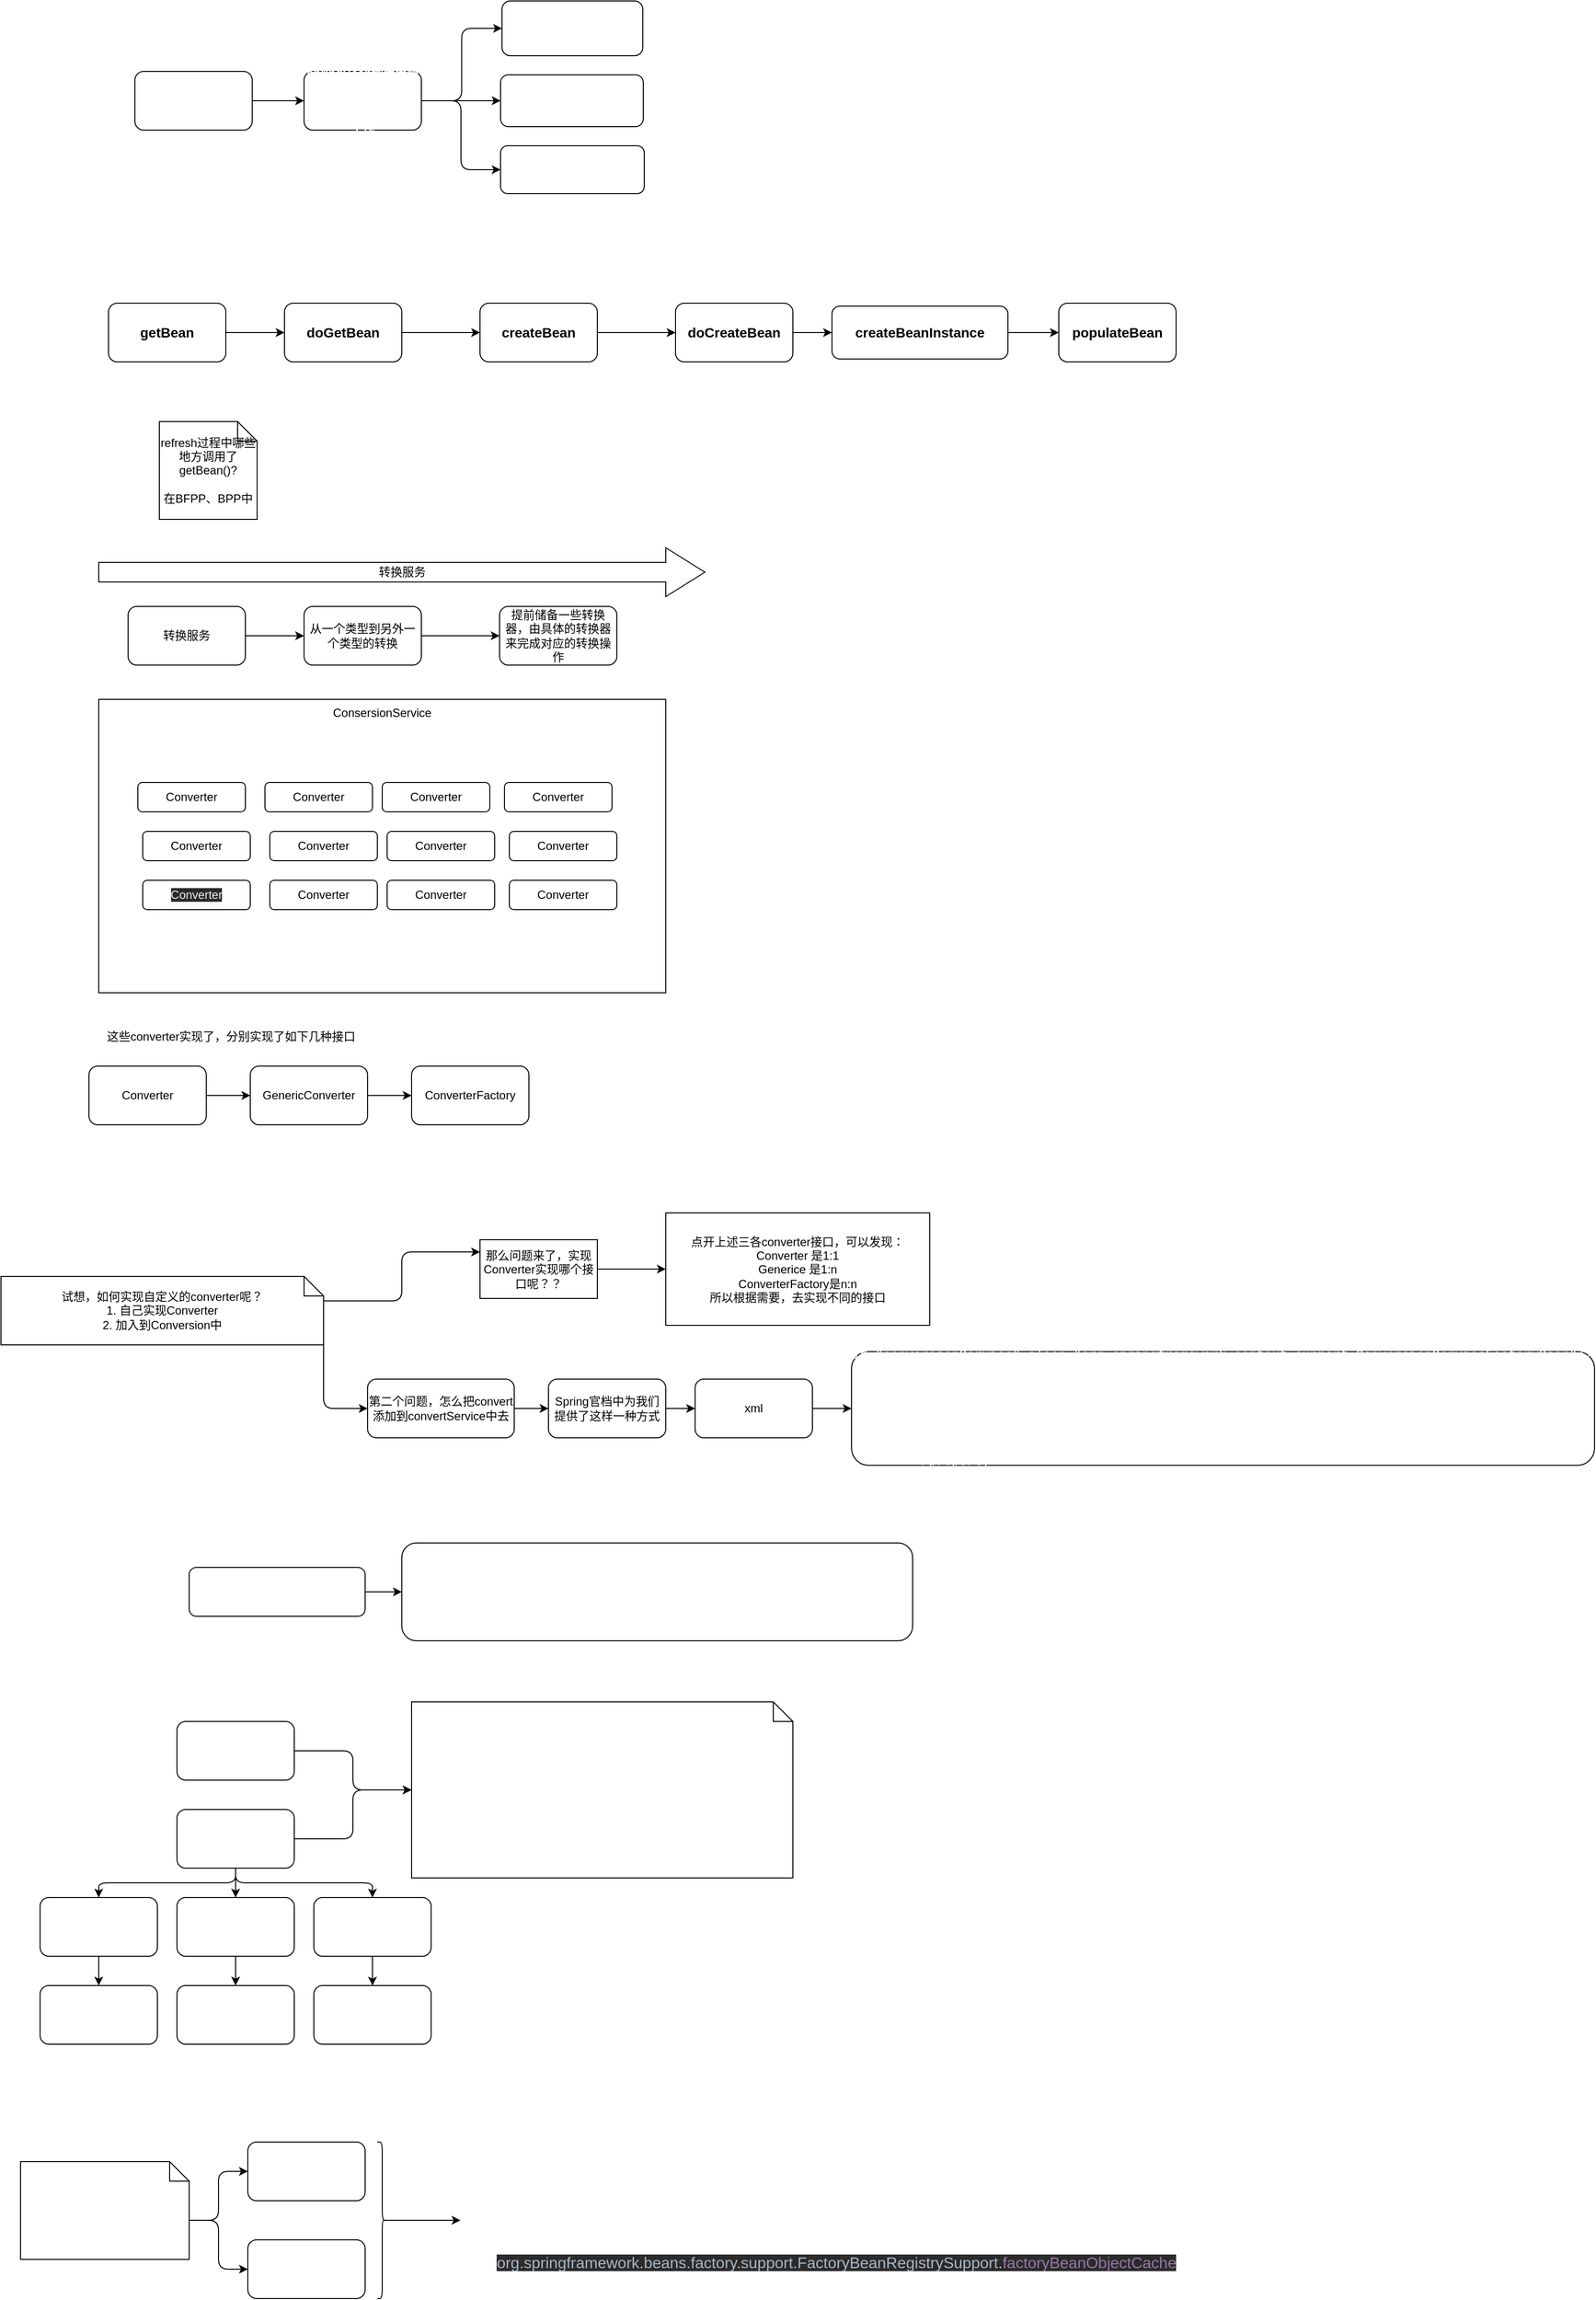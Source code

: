 <mxfile>
    <diagram id="s_7LiNZkpSeue0DUZIdz" name="Page-1">
        <mxGraphModel dx="1374" dy="790" grid="0" gridSize="10" guides="1" tooltips="1" connect="1" arrows="1" fold="1" page="1" pageScale="1" pageWidth="10000000" pageHeight="10000000" math="0" shadow="0">
            <root>
                <mxCell id="0"/>
                <mxCell id="1" parent="0"/>
                <mxCell id="8" style="edgeStyle=none;html=1;exitX=1;exitY=0.5;exitDx=0;exitDy=0;" parent="1" source="2" target="3" edge="1">
                    <mxGeometry relative="1" as="geometry"/>
                </mxCell>
                <mxCell id="2" value="getBean" style="rounded=1;whiteSpace=wrap;html=1;fontStyle=1;fontSize=14;" parent="1" vertex="1">
                    <mxGeometry x="170" y="2210" width="120" height="60" as="geometry"/>
                </mxCell>
                <mxCell id="5" value="" style="edgeStyle=none;html=1;" parent="1" source="3" target="4" edge="1">
                    <mxGeometry relative="1" as="geometry"/>
                </mxCell>
                <mxCell id="3" value="doGetBean" style="rounded=1;whiteSpace=wrap;html=1;fontStyle=1;fontSize=14;" parent="1" vertex="1">
                    <mxGeometry x="350" y="2210" width="120" height="60" as="geometry"/>
                </mxCell>
                <mxCell id="7" value="" style="edgeStyle=none;html=1;" parent="1" source="4" target="6" edge="1">
                    <mxGeometry relative="1" as="geometry"/>
                </mxCell>
                <mxCell id="4" value="createBean" style="rounded=1;whiteSpace=wrap;html=1;fontStyle=1;fontSize=14;" parent="1" vertex="1">
                    <mxGeometry x="550" y="2210" width="120" height="60" as="geometry"/>
                </mxCell>
                <mxCell id="103" value="" style="edgeStyle=none;html=1;" edge="1" parent="1" source="6" target="102">
                    <mxGeometry relative="1" as="geometry"/>
                </mxCell>
                <mxCell id="6" value="doCreateBean" style="rounded=1;whiteSpace=wrap;html=1;fontStyle=1;fontSize=14;" parent="1" vertex="1">
                    <mxGeometry x="750" y="2210" width="120" height="60" as="geometry"/>
                </mxCell>
                <mxCell id="11" value="refresh过程中哪些地方调用了getBean()?&lt;br&gt;&lt;br&gt;在BFPP、BPP中" style="shape=note;size=20;whiteSpace=wrap;html=1;" parent="1" vertex="1">
                    <mxGeometry x="222" y="2331" width="100" height="100" as="geometry"/>
                </mxCell>
                <mxCell id="12" value="转换服务" style="html=1;shadow=0;dashed=0;align=center;verticalAlign=middle;shape=mxgraph.arrows2.arrow;dy=0.6;dx=40;notch=0;" parent="1" vertex="1">
                    <mxGeometry x="160" y="2460" width="620" height="50" as="geometry"/>
                </mxCell>
                <mxCell id="16" style="edgeStyle=none;html=1;exitX=1;exitY=0.5;exitDx=0;exitDy=0;" parent="1" source="13" target="14" edge="1">
                    <mxGeometry relative="1" as="geometry"/>
                </mxCell>
                <mxCell id="13" value="转换服务" style="rounded=1;whiteSpace=wrap;html=1;" parent="1" vertex="1">
                    <mxGeometry x="190" y="2520" width="120" height="60" as="geometry"/>
                </mxCell>
                <mxCell id="17" value="" style="edgeStyle=none;html=1;" parent="1" source="14" target="15" edge="1">
                    <mxGeometry relative="1" as="geometry"/>
                </mxCell>
                <mxCell id="14" value="从一个类型到另外一个类型的转换" style="rounded=1;whiteSpace=wrap;html=1;" parent="1" vertex="1">
                    <mxGeometry x="370" y="2520" width="120" height="60" as="geometry"/>
                </mxCell>
                <mxCell id="15" value="提前储备一些转换器，由具体的转换器来完成对应的转换操作" style="rounded=1;whiteSpace=wrap;html=1;" parent="1" vertex="1">
                    <mxGeometry x="570" y="2520" width="120" height="60" as="geometry"/>
                </mxCell>
                <mxCell id="19" value="ConsersionService" style="rounded=0;whiteSpace=wrap;html=1;verticalAlign=top;" parent="1" vertex="1">
                    <mxGeometry x="160" y="2615" width="580" height="300" as="geometry"/>
                </mxCell>
                <mxCell id="20" value="Converter" style="rounded=1;whiteSpace=wrap;html=1;" parent="1" vertex="1">
                    <mxGeometry x="200" y="2700" width="110" height="30" as="geometry"/>
                </mxCell>
                <mxCell id="24" value="&lt;span&gt;Converter&lt;/span&gt;" style="rounded=1;whiteSpace=wrap;html=1;" parent="1" vertex="1">
                    <mxGeometry x="330" y="2700" width="110" height="30" as="geometry"/>
                </mxCell>
                <mxCell id="25" value="&lt;span&gt;Converter&lt;/span&gt;" style="rounded=1;whiteSpace=wrap;html=1;" parent="1" vertex="1">
                    <mxGeometry x="450" y="2700" width="110" height="30" as="geometry"/>
                </mxCell>
                <mxCell id="26" value="&lt;span&gt;Converter&lt;/span&gt;" style="rounded=1;whiteSpace=wrap;html=1;" parent="1" vertex="1">
                    <mxGeometry x="575" y="2700" width="110" height="30" as="geometry"/>
                </mxCell>
                <mxCell id="27" value="&lt;span&gt;Converter&lt;/span&gt;" style="rounded=1;whiteSpace=wrap;html=1;" parent="1" vertex="1">
                    <mxGeometry x="205" y="2750" width="110" height="30" as="geometry"/>
                </mxCell>
                <mxCell id="28" value="&lt;span&gt;Converter&lt;/span&gt;" style="rounded=1;whiteSpace=wrap;html=1;" parent="1" vertex="1">
                    <mxGeometry x="335" y="2750" width="110" height="30" as="geometry"/>
                </mxCell>
                <mxCell id="29" value="&lt;span&gt;Converter&lt;/span&gt;" style="rounded=1;whiteSpace=wrap;html=1;" parent="1" vertex="1">
                    <mxGeometry x="455" y="2750" width="110" height="30" as="geometry"/>
                </mxCell>
                <mxCell id="30" value="&lt;span&gt;Converter&lt;/span&gt;" style="rounded=1;whiteSpace=wrap;html=1;" parent="1" vertex="1">
                    <mxGeometry x="580" y="2750" width="110" height="30" as="geometry"/>
                </mxCell>
                <mxCell id="31" value="&#10;&#10;&lt;span style=&quot;color: rgb(240, 240, 240); font-family: helvetica; font-size: 12px; font-style: normal; font-weight: 400; letter-spacing: normal; text-align: center; text-indent: 0px; text-transform: none; word-spacing: 0px; background-color: rgb(42, 42, 42); display: inline; float: none;&quot;&gt;Converter&lt;/span&gt;&#10;&#10;" style="rounded=1;whiteSpace=wrap;html=1;" parent="1" vertex="1">
                    <mxGeometry x="205" y="2800" width="110" height="30" as="geometry"/>
                </mxCell>
                <mxCell id="32" value="&lt;span&gt;Converter&lt;/span&gt;" style="rounded=1;whiteSpace=wrap;html=1;" parent="1" vertex="1">
                    <mxGeometry x="335" y="2800" width="110" height="30" as="geometry"/>
                </mxCell>
                <mxCell id="33" value="&lt;span&gt;Converter&lt;/span&gt;" style="rounded=1;whiteSpace=wrap;html=1;" parent="1" vertex="1">
                    <mxGeometry x="455" y="2800" width="110" height="30" as="geometry"/>
                </mxCell>
                <mxCell id="34" value="&lt;span&gt;Converter&lt;/span&gt;" style="rounded=1;whiteSpace=wrap;html=1;" parent="1" vertex="1">
                    <mxGeometry x="580" y="2800" width="110" height="30" as="geometry"/>
                </mxCell>
                <mxCell id="35" value="ConverterFactory" style="rounded=1;whiteSpace=wrap;html=1;verticalAlign=middle;" parent="1" vertex="1">
                    <mxGeometry x="480" y="2990" width="120" height="60" as="geometry"/>
                </mxCell>
                <mxCell id="36" value="这些converter实现了，分别实现了如下几种接口" style="text;html=1;align=center;verticalAlign=middle;resizable=0;points=[];autosize=1;strokeColor=none;" parent="1" vertex="1">
                    <mxGeometry x="160" y="2950" width="270" height="20" as="geometry"/>
                </mxCell>
                <mxCell id="39" value="" style="edgeStyle=none;html=1;" parent="1" source="37" edge="1">
                    <mxGeometry relative="1" as="geometry">
                        <mxPoint x="329" y="3020" as="targetPoint"/>
                    </mxGeometry>
                </mxCell>
                <mxCell id="48" value="" style="edgeStyle=none;html=1;" parent="1" source="37" target="35" edge="1">
                    <mxGeometry relative="1" as="geometry"/>
                </mxCell>
                <mxCell id="37" value="GenericConverter" style="rounded=1;whiteSpace=wrap;html=1;verticalAlign=middle;" parent="1" vertex="1">
                    <mxGeometry x="315" y="2990" width="120" height="60" as="geometry"/>
                </mxCell>
                <mxCell id="43" value="" style="edgeStyle=orthogonalEdgeStyle;html=1;" parent="1" source="41" target="42" edge="1">
                    <mxGeometry relative="1" as="geometry">
                        <mxPoint x="400" y="3230" as="sourcePoint"/>
                        <Array as="points">
                            <mxPoint x="470" y="3230"/>
                            <mxPoint x="470" y="3180"/>
                        </Array>
                    </mxGeometry>
                </mxCell>
                <mxCell id="49" style="edgeStyle=orthogonalEdgeStyle;html=1;exitX=0;exitY=0;exitDx=330;exitDy=45;exitPerimeter=0;" parent="1" source="41" target="50" edge="1">
                    <mxGeometry relative="1" as="geometry">
                        <mxPoint x="550" y="3360" as="targetPoint"/>
                        <Array as="points">
                            <mxPoint x="390" y="3340"/>
                            <mxPoint x="520" y="3340"/>
                        </Array>
                    </mxGeometry>
                </mxCell>
                <mxCell id="41" value="试想，如何实现自定义的converter呢？&lt;br&gt;1. 自己实现Converter&lt;br&gt;2. 加入到Conversion中" style="shape=note;size=20;whiteSpace=wrap;html=1;verticalAlign=middle;" parent="1" vertex="1">
                    <mxGeometry x="60" y="3205" width="330" height="70" as="geometry"/>
                </mxCell>
                <mxCell id="45" value="" style="edgeStyle=none;html=1;" parent="1" source="42" target="44" edge="1">
                    <mxGeometry relative="1" as="geometry"/>
                </mxCell>
                <mxCell id="42" value="那么问题来了，实现Converter实现哪个接口呢？？" style="whiteSpace=wrap;html=1;" parent="1" vertex="1">
                    <mxGeometry x="550" y="3167.5" width="120" height="60" as="geometry"/>
                </mxCell>
                <mxCell id="44" value="点开上述三各converter接口，可以发现：&lt;br&gt;Converter 是1:1&lt;br&gt;Generice 是1:n&lt;br&gt;ConverterFactory是n:n&lt;br&gt;所以根据需要，去实现不同的接口" style="whiteSpace=wrap;html=1;" parent="1" vertex="1">
                    <mxGeometry x="740" y="3140" width="270" height="115" as="geometry"/>
                </mxCell>
                <mxCell id="47" value="" style="edgeStyle=none;html=1;" parent="1" source="46" target="37" edge="1">
                    <mxGeometry relative="1" as="geometry"/>
                </mxCell>
                <mxCell id="46" value="Converter" style="rounded=1;whiteSpace=wrap;html=1;verticalAlign=middle;" parent="1" vertex="1">
                    <mxGeometry x="150" y="2990" width="120" height="60" as="geometry"/>
                </mxCell>
                <mxCell id="52" value="" style="edgeStyle=orthogonalEdgeStyle;html=1;" parent="1" source="50" target="51" edge="1">
                    <mxGeometry relative="1" as="geometry"/>
                </mxCell>
                <mxCell id="50" value="第二个问题，怎么把convert添加到convertService中去" style="rounded=1;whiteSpace=wrap;html=1;verticalAlign=middle;" parent="1" vertex="1">
                    <mxGeometry x="435" y="3310" width="150" height="60" as="geometry"/>
                </mxCell>
                <mxCell id="53" style="edgeStyle=orthogonalEdgeStyle;html=1;exitX=1;exitY=0.5;exitDx=0;exitDy=0;entryX=0;entryY=0.5;entryDx=0;entryDy=0;" parent="1" source="51" target="54" edge="1">
                    <mxGeometry relative="1" as="geometry">
                        <mxPoint x="880" y="3310" as="targetPoint"/>
                    </mxGeometry>
                </mxCell>
                <mxCell id="51" value="Spring官档中为我们提供了这样一种方式" style="whiteSpace=wrap;html=1;rounded=1;" parent="1" vertex="1">
                    <mxGeometry x="620" y="3310" width="120" height="60" as="geometry"/>
                </mxCell>
                <mxCell id="56" value="" style="edgeStyle=orthogonalEdgeStyle;html=1;" parent="1" source="54" target="55" edge="1">
                    <mxGeometry relative="1" as="geometry"/>
                </mxCell>
                <mxCell id="54" value="xml" style="rounded=1;whiteSpace=wrap;html=1;verticalAlign=middle;" parent="1" vertex="1">
                    <mxGeometry x="770" y="3310" width="120" height="60" as="geometry"/>
                </mxCell>
                <mxCell id="55" value="&lt;div style=&quot;text-align: left&quot;&gt;&lt;span style=&quot;font-family: &amp;#34;monaco&amp;#34; , &amp;#34;menlo&amp;#34; , &amp;#34;consolas&amp;#34; , &amp;#34;courier new&amp;#34; , monospace ; font-size: 13px&quot;&gt;&amp;lt;&lt;/span&gt;&lt;span class=&quot;hljs-name&quot; style=&quot;box-sizing: border-box ; font-family: &amp;#34;monaco&amp;#34; , &amp;#34;menlo&amp;#34; , &amp;#34;consolas&amp;#34; , &amp;#34;courier new&amp;#34; , monospace ; font-size: 13px&quot;&gt;bean&lt;/span&gt;&lt;span style=&quot;font-family: &amp;#34;monaco&amp;#34; , &amp;#34;menlo&amp;#34; , &amp;#34;consolas&amp;#34; , &amp;#34;courier new&amp;#34; , monospace ; font-size: 13px&quot;&gt; &lt;/span&gt;&lt;span class=&quot;hljs-attr&quot; style=&quot;box-sizing: border-box ; font-family: &amp;#34;monaco&amp;#34; , &amp;#34;menlo&amp;#34; , &amp;#34;consolas&amp;#34; , &amp;#34;courier new&amp;#34; , monospace ; font-size: 13px&quot;&gt;id&lt;/span&gt;&lt;span style=&quot;font-family: &amp;#34;monaco&amp;#34; , &amp;#34;menlo&amp;#34; , &amp;#34;consolas&amp;#34; , &amp;#34;courier new&amp;#34; , monospace ; font-size: 13px&quot;&gt;=&lt;/span&gt;&lt;span class=&quot;hljs-string&quot; style=&quot;box-sizing: border-box ; font-family: &amp;#34;monaco&amp;#34; , &amp;#34;menlo&amp;#34; , &amp;#34;consolas&amp;#34; , &amp;#34;courier new&amp;#34; , monospace ; font-size: 13px&quot;&gt;&quot;conversionService&quot;&amp;nbsp;&lt;/span&gt;&lt;span class=&quot;hljs-attr&quot; style=&quot;box-sizing: border-box ; font-family: &amp;#34;monaco&amp;#34; , &amp;#34;menlo&amp;#34; , &amp;#34;consolas&amp;#34; , &amp;#34;courier new&amp;#34; , monospace ; font-size: 13px&quot;&gt;class&lt;/span&gt;&lt;span style=&quot;font-family: &amp;#34;monaco&amp;#34; , &amp;#34;menlo&amp;#34; , &amp;#34;consolas&amp;#34; , &amp;#34;courier new&amp;#34; , monospace ; font-size: 13px&quot;&gt;=&lt;/span&gt;&lt;span class=&quot;hljs-string&quot; style=&quot;box-sizing: border-box ; font-family: &amp;#34;monaco&amp;#34; , &amp;#34;menlo&amp;#34; , &amp;#34;consolas&amp;#34; , &amp;#34;courier new&amp;#34; , monospace ; font-size: 13px&quot;&gt;&quot;org.springframework.context.support.ConversionServiceFactoryBean&quot;&lt;/span&gt;&lt;span style=&quot;font-family: &amp;#34;monaco&amp;#34; , &amp;#34;menlo&amp;#34; , &amp;#34;consolas&amp;#34; , &amp;#34;courier new&amp;#34; , monospace ; font-size: 13px&quot;&gt;/&amp;gt;&lt;/span&gt;&lt;/div&gt;&lt;font&gt;&lt;span style=&quot;font-family: &amp;#34;monaco&amp;#34; , &amp;#34;menlo&amp;#34; , &amp;#34;consolas&amp;#34; , &amp;#34;courier new&amp;#34; , monospace ; font-size: 13px&quot;&gt;&lt;div style=&quot;text-align: left&quot;&gt;&lt;span&gt;&amp;lt;&lt;/span&gt;&lt;span class=&quot;hljs-name&quot; style=&quot;box-sizing: border-box&quot;&gt;bean&lt;/span&gt;&lt;span&gt; &lt;/span&gt;&lt;span class=&quot;hljs-attr&quot; style=&quot;box-sizing: border-box&quot;&gt;id&lt;/span&gt;&lt;span&gt;=&lt;/span&gt;&lt;span class=&quot;hljs-string&quot; style=&quot;box-sizing: border-box&quot;&gt;&quot;conversionService&quot;&amp;nbsp;&lt;/span&gt;&lt;span class=&quot;hljs-attr&quot; style=&quot;box-sizing: border-box&quot;&gt;class&lt;/span&gt;&lt;span&gt;=&lt;/span&gt;&lt;span class=&quot;hljs-string&quot; style=&quot;box-sizing: border-box&quot;&gt;&quot;org.springframework.context.support.ConversionServiceFactoryBean&quot;&lt;/span&gt;&lt;span&gt;&amp;gt;&lt;/span&gt;&lt;/div&gt;&lt;/span&gt;&lt;span class=&quot;hljs-tag&quot; style=&quot;box-sizing: border-box ; font-family: &amp;#34;monaco&amp;#34; , &amp;#34;menlo&amp;#34; , &amp;#34;consolas&amp;#34; , &amp;#34;courier new&amp;#34; , monospace ; font-size: 13px&quot;&gt;&lt;div style=&quot;text-align: left&quot;&gt;&lt;span&gt;&lt;span style=&quot;white-space: pre&quot;&gt;&#9;&lt;/span&gt;&amp;lt;&lt;/span&gt;&lt;span class=&quot;hljs-name&quot; style=&quot;box-sizing: border-box&quot;&gt;property&lt;/span&gt;&lt;span&gt; &lt;/span&gt;&lt;span class=&quot;hljs-attr&quot; style=&quot;box-sizing: border-box&quot;&gt;name&lt;/span&gt;&lt;span&gt;=&lt;/span&gt;&lt;span class=&quot;hljs-string&quot; style=&quot;box-sizing: border-box&quot;&gt;&quot;converters&quot;&lt;/span&gt;&lt;span&gt;&amp;gt;&lt;/span&gt;&lt;/div&gt;&lt;/span&gt;&lt;span class=&quot;hljs-tag&quot; style=&quot;box-sizing: border-box ; font-family: &amp;#34;monaco&amp;#34; , &amp;#34;menlo&amp;#34; , &amp;#34;consolas&amp;#34; , &amp;#34;courier new&amp;#34; , monospace ; font-size: 13px&quot;&gt;&lt;div style=&quot;text-align: left&quot;&gt;&lt;span&gt;&lt;span style=&quot;white-space: pre&quot;&gt;&#9;&lt;/span&gt;&lt;span style=&quot;white-space: pre&quot;&gt;&#9;&lt;/span&gt;&amp;lt;&lt;/span&gt;&lt;span class=&quot;hljs-name&quot; style=&quot;box-sizing: border-box&quot;&gt;set&lt;/span&gt;&lt;span&gt;&amp;gt;&lt;/span&gt;&lt;/div&gt;&lt;/span&gt;&lt;span class=&quot;hljs-tag&quot; style=&quot;box-sizing: border-box ; font-family: &amp;#34;monaco&amp;#34; , &amp;#34;menlo&amp;#34; , &amp;#34;consolas&amp;#34; , &amp;#34;courier new&amp;#34; , monospace ; font-size: 13px&quot;&gt;&lt;div style=&quot;text-align: left&quot;&gt;&lt;span&gt;&lt;span style=&quot;white-space: pre&quot;&gt;&#9;&lt;/span&gt;&lt;span style=&quot;white-space: pre&quot;&gt;&#9;&lt;/span&gt;&lt;span style=&quot;white-space: pre&quot;&gt;&#9;&lt;/span&gt;&amp;lt;&lt;/span&gt;&lt;span class=&quot;hljs-name&quot; style=&quot;box-sizing: border-box&quot;&gt;bean&lt;/span&gt;&lt;span&gt; &lt;/span&gt;&lt;span class=&quot;hljs-attr&quot; style=&quot;box-sizing: border-box&quot;&gt;class&lt;/span&gt;&lt;span&gt;=&lt;/span&gt;&lt;span class=&quot;hljs-string&quot; style=&quot;box-sizing: border-box&quot;&gt;&quot;example.MyCustomConverter&quot;&lt;/span&gt;&lt;span&gt;/&amp;gt;&lt;/span&gt;&lt;/div&gt;&lt;/span&gt;&lt;span class=&quot;hljs-tag&quot; style=&quot;box-sizing: border-box ; font-family: &amp;#34;monaco&amp;#34; , &amp;#34;menlo&amp;#34; , &amp;#34;consolas&amp;#34; , &amp;#34;courier new&amp;#34; , monospace ; font-size: 13px&quot;&gt;&lt;div style=&quot;text-align: left&quot;&gt;&lt;span&gt;&lt;span style=&quot;white-space: pre&quot;&gt;&#9;&lt;/span&gt;&lt;span style=&quot;white-space: pre&quot;&gt;&#9;&lt;/span&gt;&amp;lt;/&lt;/span&gt;&lt;span class=&quot;hljs-name&quot; style=&quot;box-sizing: border-box&quot;&gt;set&lt;/span&gt;&lt;span&gt;&amp;gt;&lt;/span&gt;&lt;/div&gt;&lt;/span&gt;&lt;span class=&quot;hljs-tag&quot; style=&quot;box-sizing: border-box ; font-family: &amp;#34;monaco&amp;#34; , &amp;#34;menlo&amp;#34; , &amp;#34;consolas&amp;#34; , &amp;#34;courier new&amp;#34; , monospace ; font-size: 13px&quot;&gt;&lt;div style=&quot;text-align: left&quot;&gt;&lt;span&gt;&lt;span style=&quot;white-space: pre&quot;&gt;&#9;&lt;/span&gt;&amp;lt;/&lt;/span&gt;&lt;span class=&quot;hljs-name&quot; style=&quot;box-sizing: border-box&quot;&gt;property&lt;/span&gt;&lt;span&gt;&amp;gt;&lt;/span&gt;&lt;/div&gt;&lt;/span&gt;&lt;span class=&quot;hljs-tag&quot; style=&quot;box-sizing: border-box ; font-family: &amp;#34;monaco&amp;#34; , &amp;#34;menlo&amp;#34; , &amp;#34;consolas&amp;#34; , &amp;#34;courier new&amp;#34; , monospace ; font-size: 13px&quot;&gt;&lt;div style=&quot;text-align: left&quot;&gt;&lt;span&gt;&amp;lt;/&lt;/span&gt;&lt;span class=&quot;hljs-name&quot; style=&quot;box-sizing: border-box&quot;&gt;bean&lt;/span&gt;&lt;span&gt;&amp;gt;&lt;/span&gt;&lt;/div&gt;&lt;/span&gt;&lt;/font&gt;" style="whiteSpace=wrap;html=1;rounded=1;verticalAlign=middle;fontColor=#FFFFFF;" parent="1" vertex="1">
                    <mxGeometry x="930" y="3281.87" width="760" height="116.25" as="geometry"/>
                </mxCell>
                <mxCell id="61" value="" style="edgeStyle=orthogonalEdgeStyle;html=1;fontColor=#FFFFFF;" parent="1" source="59" target="60" edge="1">
                    <mxGeometry relative="1" as="geometry"/>
                </mxCell>
                <mxCell id="59" value="getMergedLocalBeanDefinition" style="rounded=1;whiteSpace=wrap;html=1;fontColor=#FFFFFF;verticalAlign=middle;" parent="1" vertex="1">
                    <mxGeometry x="252.5" y="3502.5" width="180" height="50" as="geometry"/>
                </mxCell>
                <mxCell id="60" value="&lt;font style=&quot;font-size: 16px&quot;&gt;在实例化之前，要把所有的基础beanDefinition对象转换成RootBeanDefinition对象，进行缓存，后续在需要马上实例化的时候，直接获取定义信息，而定义信息中包含了父类，那么必须要先创建父类才能有子类，父类如果没有的话，子类怎么创建？&lt;/font&gt;" style="rounded=1;whiteSpace=wrap;html=1;fontColor=#FFFFFF;verticalAlign=middle;fontStyle=1" parent="1" vertex="1">
                    <mxGeometry x="470" y="3477.5" width="522.5" height="100" as="geometry"/>
                </mxCell>
                <mxCell id="67" style="edgeStyle=orthogonalEdgeStyle;html=1;exitX=1;exitY=0.5;exitDx=0;exitDy=0;fontColor=#FFFFFF;" parent="1" source="62" target="66" edge="1">
                    <mxGeometry relative="1" as="geometry"/>
                </mxCell>
                <mxCell id="62" value="BeanFactory" style="rounded=1;whiteSpace=wrap;html=1;fontColor=#FFFFFF;verticalAlign=middle;" parent="1" vertex="1">
                    <mxGeometry x="240" y="3660" width="120" height="60" as="geometry"/>
                </mxCell>
                <mxCell id="73" style="edgeStyle=orthogonalEdgeStyle;html=1;exitX=0.5;exitY=1;exitDx=0;exitDy=0;entryX=0.5;entryY=0;entryDx=0;entryDy=0;fontColor=#FFFFFF;" parent="1" source="65" target="69" edge="1">
                    <mxGeometry relative="1" as="geometry"/>
                </mxCell>
                <mxCell id="74" style="edgeStyle=orthogonalEdgeStyle;html=1;exitX=0.5;exitY=1;exitDx=0;exitDy=0;entryX=0.5;entryY=0;entryDx=0;entryDy=0;fontColor=#FFFFFF;" parent="1" source="65" target="70" edge="1">
                    <mxGeometry relative="1" as="geometry"/>
                </mxCell>
                <mxCell id="75" style="edgeStyle=orthogonalEdgeStyle;html=1;exitX=0.5;exitY=1;exitDx=0;exitDy=0;entryX=0.5;entryY=0;entryDx=0;entryDy=0;fontColor=#FFFFFF;" parent="1" source="65" target="71" edge="1">
                    <mxGeometry relative="1" as="geometry"/>
                </mxCell>
                <mxCell id="76" style="edgeStyle=orthogonalEdgeStyle;html=1;exitX=1;exitY=0.5;exitDx=0;exitDy=0;entryX=0;entryY=0.5;entryDx=0;entryDy=0;entryPerimeter=0;fontColor=#FFFFFF;" parent="1" source="65" target="66" edge="1">
                    <mxGeometry relative="1" as="geometry"/>
                </mxCell>
                <mxCell id="65" value="FactoryBean" style="rounded=1;whiteSpace=wrap;html=1;fontColor=#FFFFFF;verticalAlign=middle;" parent="1" vertex="1">
                    <mxGeometry x="240" y="3750" width="120" height="60" as="geometry"/>
                </mxCell>
                <mxCell id="66" value="都是对象工厂，用来创建bean，如果使用beanFactroy接口，必须要严格遵守Springbean的声明周期接口，从实例化到初始化，此流程非常复杂，且麻烦，如果需要一种更加便捷的方式创建，怎么办？所以有了factoryBean这个接口，不需要遵循此创建顺序" style="shape=note;size=20;whiteSpace=wrap;html=1;fontColor=#FFFFFF;verticalAlign=middle;" parent="1" vertex="1">
                    <mxGeometry x="480" y="3640" width="390" height="180" as="geometry"/>
                </mxCell>
                <mxCell id="80" style="edgeStyle=orthogonalEdgeStyle;html=1;exitX=0.5;exitY=1;exitDx=0;exitDy=0;fontColor=#FFFFFF;" parent="1" source="69" target="77" edge="1">
                    <mxGeometry relative="1" as="geometry"/>
                </mxCell>
                <mxCell id="69" value="getObjectType" style="rounded=1;whiteSpace=wrap;html=1;fontColor=#FFFFFF;verticalAlign=middle;" parent="1" vertex="1">
                    <mxGeometry x="100" y="3840" width="120" height="60" as="geometry"/>
                </mxCell>
                <mxCell id="81" value="" style="edgeStyle=orthogonalEdgeStyle;html=1;fontColor=#FFFFFF;" parent="1" source="70" target="78" edge="1">
                    <mxGeometry relative="1" as="geometry"/>
                </mxCell>
                <mxCell id="70" value="isSingleton" style="rounded=1;whiteSpace=wrap;html=1;fontColor=#FFFFFF;verticalAlign=middle;" parent="1" vertex="1">
                    <mxGeometry x="240" y="3840" width="120" height="60" as="geometry"/>
                </mxCell>
                <mxCell id="82" value="" style="edgeStyle=orthogonalEdgeStyle;html=1;fontColor=#FFFFFF;" parent="1" source="71" target="79" edge="1">
                    <mxGeometry relative="1" as="geometry"/>
                </mxCell>
                <mxCell id="71" value="getObject" style="rounded=1;whiteSpace=wrap;html=1;fontColor=#FFFFFF;verticalAlign=middle;" parent="1" vertex="1">
                    <mxGeometry x="380" y="3840" width="120" height="60" as="geometry"/>
                </mxCell>
                <mxCell id="77" value="返回类型" style="rounded=1;whiteSpace=wrap;html=1;fontColor=#FFFFFF;verticalAlign=middle;" parent="1" vertex="1">
                    <mxGeometry x="100" y="3930" width="120" height="60" as="geometry"/>
                </mxCell>
                <mxCell id="78" value="是否单例" style="rounded=1;whiteSpace=wrap;html=1;fontColor=#FFFFFF;verticalAlign=middle;" parent="1" vertex="1">
                    <mxGeometry x="240" y="3930" width="120" height="60" as="geometry"/>
                </mxCell>
                <mxCell id="79" value="直接返回bean" style="rounded=1;whiteSpace=wrap;html=1;fontColor=#FFFFFF;verticalAlign=middle;" parent="1" vertex="1">
                    <mxGeometry x="380" y="3930" width="120" height="60" as="geometry"/>
                </mxCell>
                <mxCell id="86" style="edgeStyle=orthogonalEdgeStyle;html=1;exitX=0;exitY=0;exitDx=100;exitDy=60;exitPerimeter=0;entryX=0;entryY=0.5;entryDx=0;entryDy=0;fontColor=#FFFFFF;" parent="1" source="83" target="84" edge="1">
                    <mxGeometry relative="1" as="geometry"/>
                </mxCell>
                <mxCell id="87" style="edgeStyle=orthogonalEdgeStyle;html=1;exitX=0;exitY=0;exitDx=100;exitDy=60;exitPerimeter=0;fontColor=#FFFFFF;" parent="1" source="83" target="85" edge="1">
                    <mxGeometry relative="1" as="geometry"/>
                </mxCell>
                <mxCell id="83" value="当使用FactoryBean接口来创建对象，一共创建了几个对象" style="shape=note;size=20;whiteSpace=wrap;html=1;fontColor=#FFFFFF;verticalAlign=middle;" parent="1" vertex="1">
                    <mxGeometry x="80" y="4110" width="172.5" height="100" as="geometry"/>
                </mxCell>
                <mxCell id="84" value="MyFactoryBean对象" style="rounded=1;whiteSpace=wrap;html=1;fontColor=#FFFFFF;verticalAlign=middle;" parent="1" vertex="1">
                    <mxGeometry x="312.5" y="4090" width="120" height="60" as="geometry"/>
                </mxCell>
                <mxCell id="85" value="MyFactoryBean的getObject()创建的对象" style="rounded=1;whiteSpace=wrap;html=1;fontColor=#FFFFFF;verticalAlign=middle;" parent="1" vertex="1">
                    <mxGeometry x="312.5" y="4190" width="120" height="60" as="geometry"/>
                </mxCell>
                <mxCell id="91" style="edgeStyle=orthogonalEdgeStyle;html=1;exitX=0.1;exitY=0.5;exitDx=0;exitDy=0;exitPerimeter=0;fontColor=#FFFFFF;" parent="1" source="88" edge="1">
                    <mxGeometry relative="1" as="geometry">
                        <mxPoint x="530" y="4170" as="targetPoint"/>
                    </mxGeometry>
                </mxCell>
                <mxCell id="88" value="" style="shape=curlyBracket;whiteSpace=wrap;html=1;rounded=1;flipH=1;fontColor=#FFFFFF;verticalAlign=middle;" parent="1" vertex="1">
                    <mxGeometry x="445" y="4090" width="10" height="160" as="geometry"/>
                </mxCell>
                <mxCell id="92" value="&lt;font style=&quot;font-size: 17px&quot;&gt;这两个对象，由谁来管理？都由spring管理&lt;br&gt;但是存放对象的缓存不一样，&lt;br&gt;MyFactoryBean是放在一级缓存，&lt;br&gt;getObjet()获取的对象是放在factoryBeanObjectCache中的&lt;br&gt;，如果不是单例对象的话，spring是不会帮我们管理的，每次用都要创建&lt;br&gt;tips:&lt;/font&gt;&lt;span style=&quot;background-color: rgb(43 , 43 , 43) ; color: rgb(169 , 183 , 198) ; font-size: 12pt&quot;&gt;org.springframework.beans.factory.support.&lt;/span&gt;&lt;span style=&quot;background-color: rgb(43 , 43 , 43) ; color: rgb(169 , 183 , 198) ; font-size: 12pt&quot;&gt;FactoryBeanRegistrySupport.&lt;/span&gt;&lt;span style=&quot;color: rgb(152 , 118 , 170) ; background-color: rgb(43 , 43 , 43) ; font-size: 12pt&quot;&gt;factoryBeanObjectCache&lt;/span&gt;" style="text;html=1;align=left;verticalAlign=middle;resizable=0;points=[];autosize=1;strokeColor=none;fontColor=#FFFFFF;" parent="1" vertex="1">
                    <mxGeometry x="534" y="4116" width="737" height="94" as="geometry"/>
                </mxCell>
                <mxCell id="95" style="edgeStyle=orthogonalEdgeStyle;html=1;exitX=1;exitY=0.5;exitDx=0;exitDy=0;entryX=0;entryY=0.5;entryDx=0;entryDy=0;fontColor=#FFFFFF;fontStyle=1" parent="1" source="93" target="94" edge="1">
                    <mxGeometry relative="1" as="geometry"/>
                </mxCell>
                <mxCell id="93" value="本节内容" style="rounded=1;whiteSpace=wrap;html=1;fontColor=#FFFFFF;align=center;verticalAlign=middle;fontStyle=1" parent="1" vertex="1">
                    <mxGeometry x="197" y="1973" width="120" height="60" as="geometry"/>
                </mxCell>
                <mxCell id="99" style="edgeStyle=orthogonalEdgeStyle;html=1;exitX=1;exitY=0.5;exitDx=0;exitDy=0;entryX=0;entryY=0.5;entryDx=0;entryDy=0;fontColor=#FFFFFF;fontStyle=1" parent="1" source="94" target="96" edge="1">
                    <mxGeometry relative="1" as="geometry"/>
                </mxCell>
                <mxCell id="100" style="edgeStyle=orthogonalEdgeStyle;html=1;exitX=1;exitY=0.5;exitDx=0;exitDy=0;fontColor=#FFFFFF;fontStyle=1" parent="1" source="94" target="97" edge="1">
                    <mxGeometry relative="1" as="geometry"/>
                </mxCell>
                <mxCell id="101" style="edgeStyle=orthogonalEdgeStyle;html=1;exitX=1;exitY=0.5;exitDx=0;exitDy=0;entryX=0;entryY=0.5;entryDx=0;entryDy=0;fontColor=#FFFFFF;fontStyle=1" parent="1" source="94" target="98" edge="1">
                    <mxGeometry relative="1" as="geometry"/>
                </mxCell>
                <mxCell id="94" value="springBean创建流程1&lt;br&gt;之&lt;br&gt;创建之前要做的准备工作" style="rounded=1;whiteSpace=wrap;html=1;fontColor=#FFFFFF;align=center;verticalAlign=middle;fontStyle=1" parent="1" vertex="1">
                    <mxGeometry x="370" y="1973" width="120" height="60" as="geometry"/>
                </mxCell>
                <mxCell id="96" value="springBean创建流程1&lt;br&gt;之&lt;br&gt;创建之前要做的准备工作" style="rounded=1;whiteSpace=wrap;html=1;fontColor=#FFFFFF;align=center;verticalAlign=middle;fontStyle=1" parent="1" vertex="1">
                    <mxGeometry x="572.5" y="1901" width="144" height="56" as="geometry"/>
                </mxCell>
                <mxCell id="97" value="内置的值处理器的创建的位置" style="rounded=1;whiteSpace=wrap;html=1;fontColor=#FFFFFF;align=center;verticalAlign=middle;fontStyle=1" parent="1" vertex="1">
                    <mxGeometry x="571" y="1976.5" width="146" height="53" as="geometry"/>
                </mxCell>
                <mxCell id="98" value="FactoryBean创建对象" style="rounded=1;whiteSpace=wrap;html=1;fontColor=#FFFFFF;align=center;verticalAlign=middle;fontStyle=1" parent="1" vertex="1">
                    <mxGeometry x="571" y="2049" width="147" height="49" as="geometry"/>
                </mxCell>
                <mxCell id="105" value="" style="edgeStyle=none;html=1;fontSize=14;" edge="1" parent="1" source="102" target="104">
                    <mxGeometry relative="1" as="geometry"/>
                </mxCell>
                <mxCell id="102" value="createBeanInstance" style="whiteSpace=wrap;html=1;rounded=1;fontStyle=1;fontSize=14;" vertex="1" parent="1">
                    <mxGeometry x="910" y="2213" width="180" height="54" as="geometry"/>
                </mxCell>
                <mxCell id="104" value="populateBean" style="whiteSpace=wrap;html=1;fontSize=14;rounded=1;fontStyle=1;" vertex="1" parent="1">
                    <mxGeometry x="1142" y="2210" width="120" height="60" as="geometry"/>
                </mxCell>
            </root>
        </mxGraphModel>
    </diagram>
</mxfile>